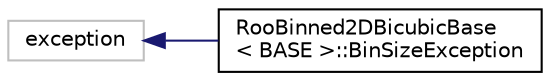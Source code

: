 digraph "Graphical Class Hierarchy"
{
  edge [fontname="Helvetica",fontsize="10",labelfontname="Helvetica",labelfontsize="10"];
  node [fontname="Helvetica",fontsize="10",shape=record];
  rankdir="LR";
  Node59 [label="exception",height=0.2,width=0.4,color="grey75", fillcolor="white", style="filled"];
  Node59 -> Node0 [dir="back",color="midnightblue",fontsize="10",style="solid",fontname="Helvetica"];
  Node0 [label="RooBinned2DBicubicBase\l\< BASE \>::BinSizeException",height=0.2,width=0.4,color="black", fillcolor="white", style="filled",URL="$class_roo_binned2_d_bicubic_base_1_1_bin_size_exception.html",tooltip="exception to throw in case of variable-sized bins "];
}
